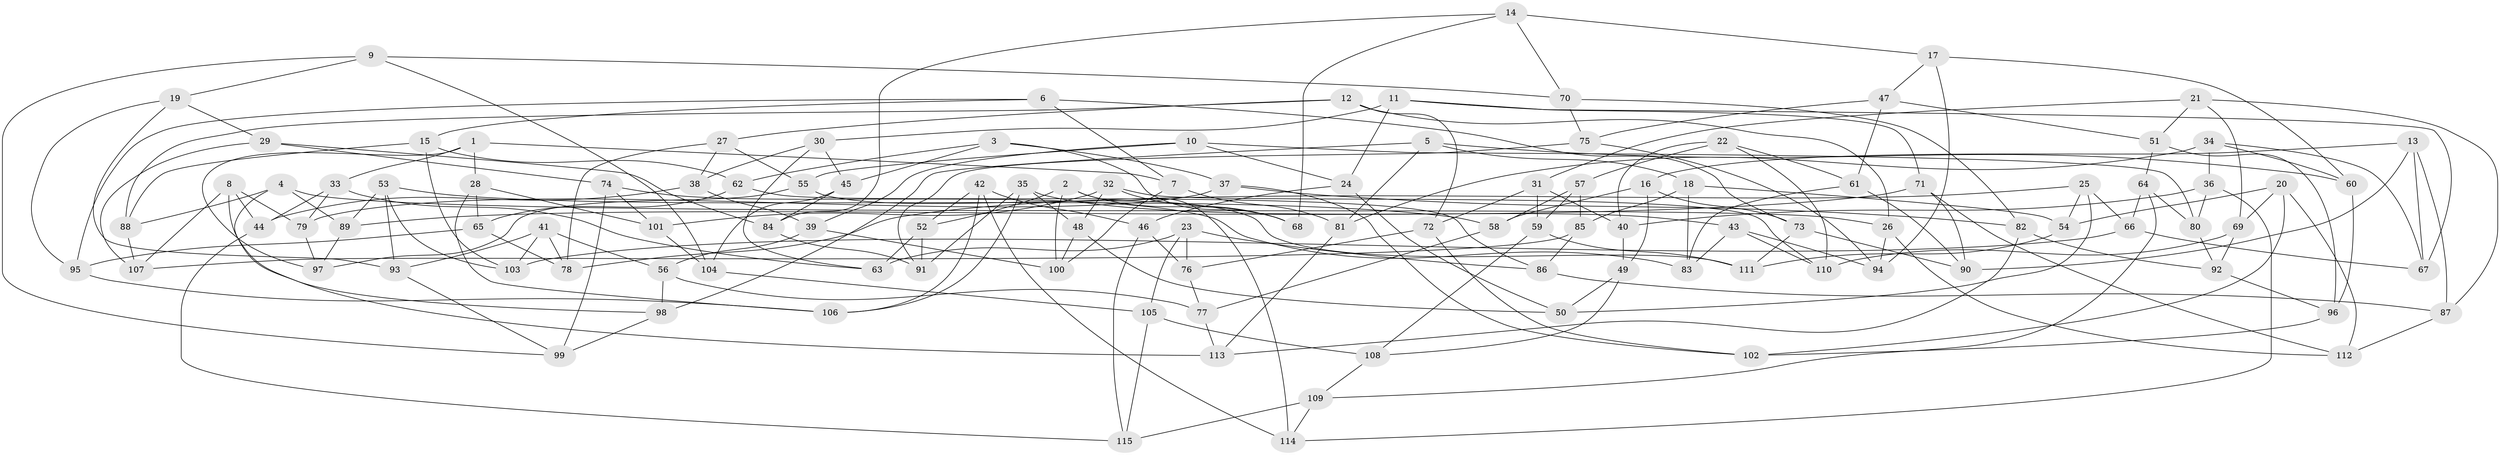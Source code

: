 // Generated by graph-tools (version 1.1) at 2025/11/02/27/25 16:11:48]
// undirected, 115 vertices, 230 edges
graph export_dot {
graph [start="1"]
  node [color=gray90,style=filled];
  1;
  2;
  3;
  4;
  5;
  6;
  7;
  8;
  9;
  10;
  11;
  12;
  13;
  14;
  15;
  16;
  17;
  18;
  19;
  20;
  21;
  22;
  23;
  24;
  25;
  26;
  27;
  28;
  29;
  30;
  31;
  32;
  33;
  34;
  35;
  36;
  37;
  38;
  39;
  40;
  41;
  42;
  43;
  44;
  45;
  46;
  47;
  48;
  49;
  50;
  51;
  52;
  53;
  54;
  55;
  56;
  57;
  58;
  59;
  60;
  61;
  62;
  63;
  64;
  65;
  66;
  67;
  68;
  69;
  70;
  71;
  72;
  73;
  74;
  75;
  76;
  77;
  78;
  79;
  80;
  81;
  82;
  83;
  84;
  85;
  86;
  87;
  88;
  89;
  90;
  91;
  92;
  93;
  94;
  95;
  96;
  97;
  98;
  99;
  100;
  101;
  102;
  103;
  104;
  105;
  106;
  107;
  108;
  109;
  110;
  111;
  112;
  113;
  114;
  115;
  1 -- 28;
  1 -- 33;
  1 -- 7;
  1 -- 97;
  2 -- 68;
  2 -- 100;
  2 -- 114;
  2 -- 52;
  3 -- 45;
  3 -- 62;
  3 -- 68;
  3 -- 37;
  4 -- 88;
  4 -- 98;
  4 -- 89;
  4 -- 26;
  5 -- 81;
  5 -- 98;
  5 -- 18;
  5 -- 60;
  6 -- 95;
  6 -- 7;
  6 -- 73;
  6 -- 15;
  7 -- 81;
  7 -- 100;
  8 -- 113;
  8 -- 107;
  8 -- 44;
  8 -- 79;
  9 -- 70;
  9 -- 99;
  9 -- 19;
  9 -- 104;
  10 -- 24;
  10 -- 80;
  10 -- 39;
  10 -- 55;
  11 -- 71;
  11 -- 24;
  11 -- 67;
  11 -- 30;
  12 -- 72;
  12 -- 88;
  12 -- 27;
  12 -- 26;
  13 -- 90;
  13 -- 16;
  13 -- 87;
  13 -- 67;
  14 -- 17;
  14 -- 68;
  14 -- 70;
  14 -- 84;
  15 -- 88;
  15 -- 103;
  15 -- 62;
  16 -- 73;
  16 -- 58;
  16 -- 49;
  17 -- 47;
  17 -- 60;
  17 -- 94;
  18 -- 85;
  18 -- 54;
  18 -- 83;
  19 -- 29;
  19 -- 95;
  19 -- 93;
  20 -- 54;
  20 -- 102;
  20 -- 112;
  20 -- 69;
  21 -- 69;
  21 -- 31;
  21 -- 87;
  21 -- 51;
  22 -- 40;
  22 -- 57;
  22 -- 110;
  22 -- 61;
  23 -- 86;
  23 -- 76;
  23 -- 105;
  23 -- 63;
  24 -- 50;
  24 -- 46;
  25 -- 54;
  25 -- 50;
  25 -- 66;
  25 -- 78;
  26 -- 94;
  26 -- 112;
  27 -- 78;
  27 -- 38;
  27 -- 55;
  28 -- 106;
  28 -- 65;
  28 -- 101;
  29 -- 74;
  29 -- 84;
  29 -- 107;
  30 -- 45;
  30 -- 38;
  30 -- 63;
  31 -- 72;
  31 -- 40;
  31 -- 59;
  32 -- 101;
  32 -- 48;
  32 -- 68;
  32 -- 110;
  33 -- 44;
  33 -- 63;
  33 -- 79;
  34 -- 67;
  34 -- 36;
  34 -- 81;
  34 -- 60;
  35 -- 106;
  35 -- 91;
  35 -- 48;
  35 -- 43;
  36 -- 80;
  36 -- 40;
  36 -- 114;
  37 -- 82;
  37 -- 102;
  37 -- 79;
  38 -- 39;
  38 -- 44;
  39 -- 100;
  39 -- 56;
  40 -- 49;
  41 -- 93;
  41 -- 78;
  41 -- 103;
  41 -- 56;
  42 -- 114;
  42 -- 46;
  42 -- 52;
  42 -- 106;
  43 -- 94;
  43 -- 110;
  43 -- 83;
  44 -- 115;
  45 -- 84;
  45 -- 104;
  46 -- 115;
  46 -- 76;
  47 -- 61;
  47 -- 51;
  47 -- 75;
  48 -- 100;
  48 -- 50;
  49 -- 108;
  49 -- 50;
  51 -- 64;
  51 -- 96;
  52 -- 91;
  52 -- 63;
  53 -- 93;
  53 -- 58;
  53 -- 103;
  53 -- 89;
  54 -- 111;
  55 -- 97;
  55 -- 111;
  56 -- 98;
  56 -- 77;
  57 -- 58;
  57 -- 85;
  57 -- 59;
  58 -- 77;
  59 -- 108;
  59 -- 111;
  60 -- 96;
  61 -- 90;
  61 -- 83;
  62 -- 86;
  62 -- 65;
  64 -- 66;
  64 -- 80;
  64 -- 109;
  65 -- 78;
  65 -- 95;
  66 -- 67;
  66 -- 103;
  69 -- 110;
  69 -- 92;
  70 -- 75;
  70 -- 82;
  71 -- 89;
  71 -- 112;
  71 -- 90;
  72 -- 102;
  72 -- 76;
  73 -- 111;
  73 -- 90;
  74 -- 101;
  74 -- 83;
  74 -- 99;
  75 -- 91;
  75 -- 94;
  76 -- 77;
  77 -- 113;
  79 -- 97;
  80 -- 92;
  81 -- 113;
  82 -- 113;
  82 -- 92;
  84 -- 91;
  85 -- 107;
  85 -- 86;
  86 -- 87;
  87 -- 112;
  88 -- 107;
  89 -- 97;
  92 -- 96;
  93 -- 99;
  95 -- 106;
  96 -- 102;
  98 -- 99;
  101 -- 104;
  104 -- 105;
  105 -- 115;
  105 -- 108;
  108 -- 109;
  109 -- 114;
  109 -- 115;
}
